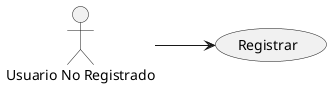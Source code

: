 @startuml CdU_UsuarioNoRegistrado   
left to right direction

actor "Usuario No Registrado" as UsuarioNoRegistrado


usecase "Registrar" as Registrarse
UsuarioNoRegistrado --> Registrarse

@enduml
